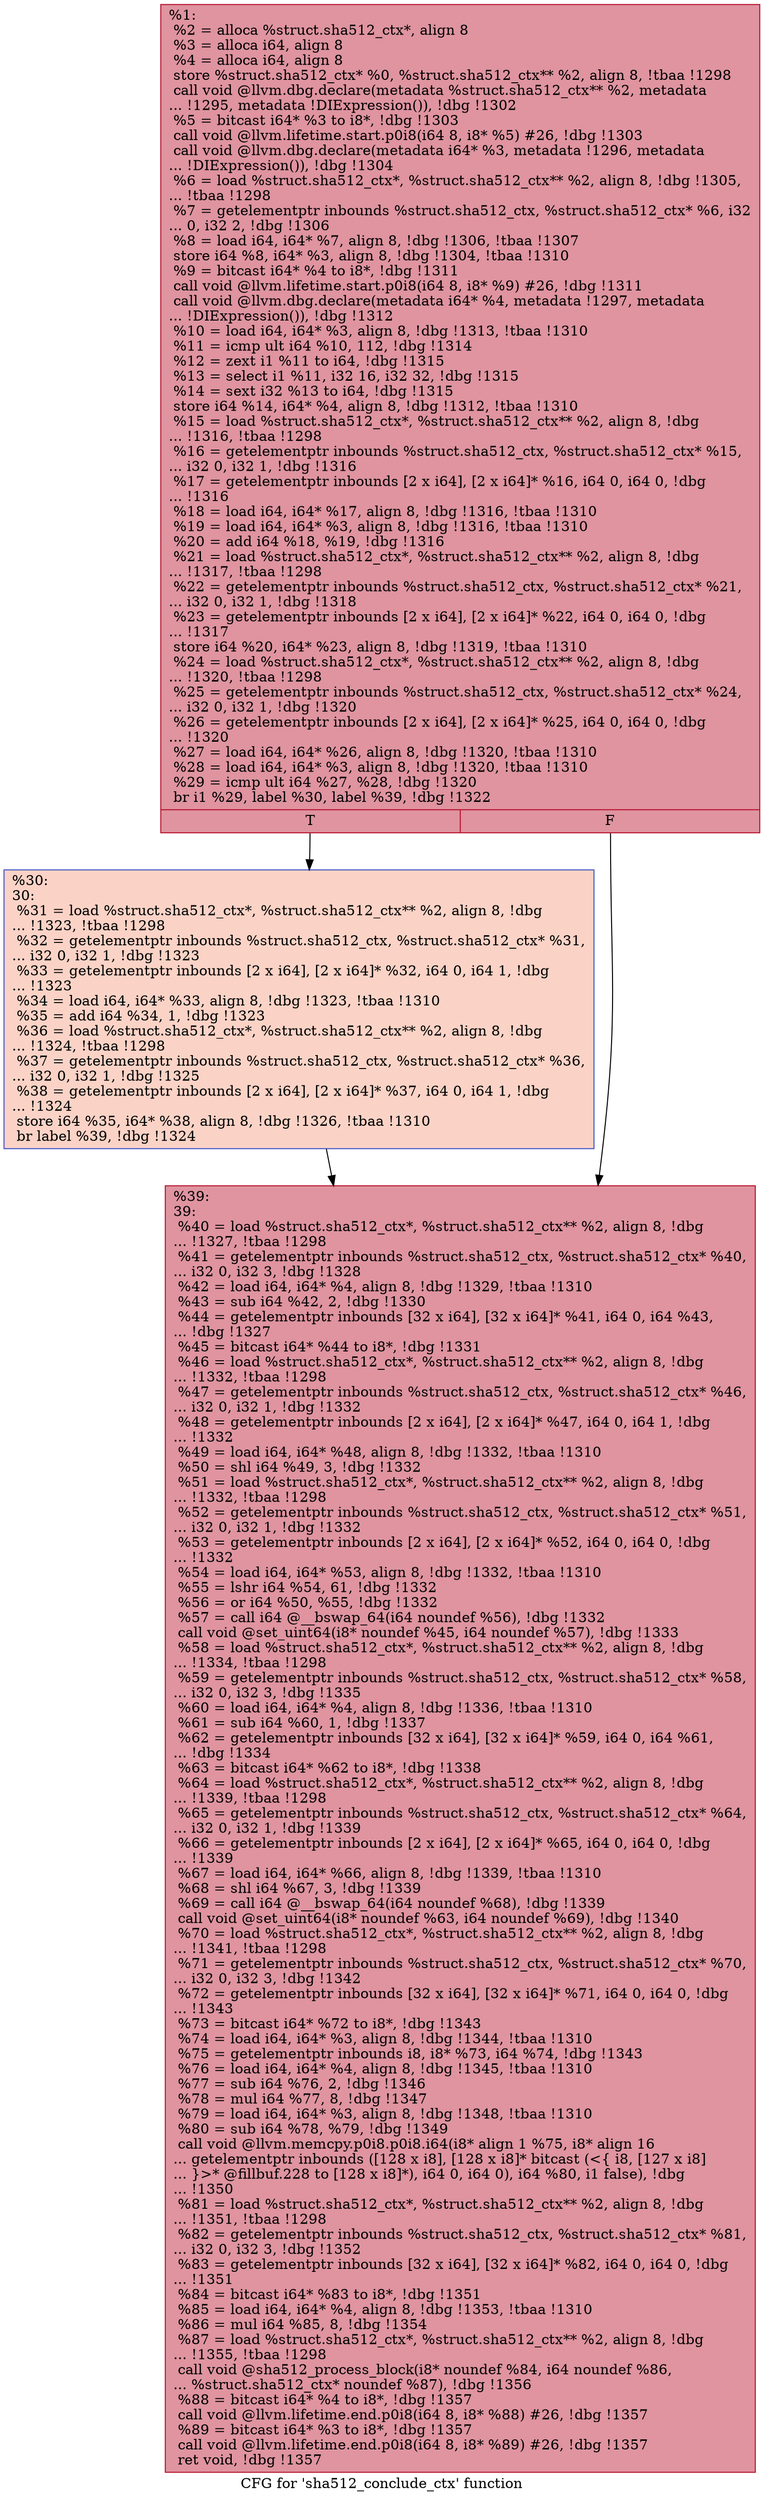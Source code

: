 digraph "CFG for 'sha512_conclude_ctx' function" {
	label="CFG for 'sha512_conclude_ctx' function";

	Node0x2282840 [shape=record,color="#b70d28ff", style=filled, fillcolor="#b70d2870",label="{%1:\l  %2 = alloca %struct.sha512_ctx*, align 8\l  %3 = alloca i64, align 8\l  %4 = alloca i64, align 8\l  store %struct.sha512_ctx* %0, %struct.sha512_ctx** %2, align 8, !tbaa !1298\l  call void @llvm.dbg.declare(metadata %struct.sha512_ctx** %2, metadata\l... !1295, metadata !DIExpression()), !dbg !1302\l  %5 = bitcast i64* %3 to i8*, !dbg !1303\l  call void @llvm.lifetime.start.p0i8(i64 8, i8* %5) #26, !dbg !1303\l  call void @llvm.dbg.declare(metadata i64* %3, metadata !1296, metadata\l... !DIExpression()), !dbg !1304\l  %6 = load %struct.sha512_ctx*, %struct.sha512_ctx** %2, align 8, !dbg !1305,\l... !tbaa !1298\l  %7 = getelementptr inbounds %struct.sha512_ctx, %struct.sha512_ctx* %6, i32\l... 0, i32 2, !dbg !1306\l  %8 = load i64, i64* %7, align 8, !dbg !1306, !tbaa !1307\l  store i64 %8, i64* %3, align 8, !dbg !1304, !tbaa !1310\l  %9 = bitcast i64* %4 to i8*, !dbg !1311\l  call void @llvm.lifetime.start.p0i8(i64 8, i8* %9) #26, !dbg !1311\l  call void @llvm.dbg.declare(metadata i64* %4, metadata !1297, metadata\l... !DIExpression()), !dbg !1312\l  %10 = load i64, i64* %3, align 8, !dbg !1313, !tbaa !1310\l  %11 = icmp ult i64 %10, 112, !dbg !1314\l  %12 = zext i1 %11 to i64, !dbg !1315\l  %13 = select i1 %11, i32 16, i32 32, !dbg !1315\l  %14 = sext i32 %13 to i64, !dbg !1315\l  store i64 %14, i64* %4, align 8, !dbg !1312, !tbaa !1310\l  %15 = load %struct.sha512_ctx*, %struct.sha512_ctx** %2, align 8, !dbg\l... !1316, !tbaa !1298\l  %16 = getelementptr inbounds %struct.sha512_ctx, %struct.sha512_ctx* %15,\l... i32 0, i32 1, !dbg !1316\l  %17 = getelementptr inbounds [2 x i64], [2 x i64]* %16, i64 0, i64 0, !dbg\l... !1316\l  %18 = load i64, i64* %17, align 8, !dbg !1316, !tbaa !1310\l  %19 = load i64, i64* %3, align 8, !dbg !1316, !tbaa !1310\l  %20 = add i64 %18, %19, !dbg !1316\l  %21 = load %struct.sha512_ctx*, %struct.sha512_ctx** %2, align 8, !dbg\l... !1317, !tbaa !1298\l  %22 = getelementptr inbounds %struct.sha512_ctx, %struct.sha512_ctx* %21,\l... i32 0, i32 1, !dbg !1318\l  %23 = getelementptr inbounds [2 x i64], [2 x i64]* %22, i64 0, i64 0, !dbg\l... !1317\l  store i64 %20, i64* %23, align 8, !dbg !1319, !tbaa !1310\l  %24 = load %struct.sha512_ctx*, %struct.sha512_ctx** %2, align 8, !dbg\l... !1320, !tbaa !1298\l  %25 = getelementptr inbounds %struct.sha512_ctx, %struct.sha512_ctx* %24,\l... i32 0, i32 1, !dbg !1320\l  %26 = getelementptr inbounds [2 x i64], [2 x i64]* %25, i64 0, i64 0, !dbg\l... !1320\l  %27 = load i64, i64* %26, align 8, !dbg !1320, !tbaa !1310\l  %28 = load i64, i64* %3, align 8, !dbg !1320, !tbaa !1310\l  %29 = icmp ult i64 %27, %28, !dbg !1320\l  br i1 %29, label %30, label %39, !dbg !1322\l|{<s0>T|<s1>F}}"];
	Node0x2282840:s0 -> Node0x2283410;
	Node0x2282840:s1 -> Node0x2283460;
	Node0x2283410 [shape=record,color="#3d50c3ff", style=filled, fillcolor="#f59c7d70",label="{%30:\l30:                                               \l  %31 = load %struct.sha512_ctx*, %struct.sha512_ctx** %2, align 8, !dbg\l... !1323, !tbaa !1298\l  %32 = getelementptr inbounds %struct.sha512_ctx, %struct.sha512_ctx* %31,\l... i32 0, i32 1, !dbg !1323\l  %33 = getelementptr inbounds [2 x i64], [2 x i64]* %32, i64 0, i64 1, !dbg\l... !1323\l  %34 = load i64, i64* %33, align 8, !dbg !1323, !tbaa !1310\l  %35 = add i64 %34, 1, !dbg !1323\l  %36 = load %struct.sha512_ctx*, %struct.sha512_ctx** %2, align 8, !dbg\l... !1324, !tbaa !1298\l  %37 = getelementptr inbounds %struct.sha512_ctx, %struct.sha512_ctx* %36,\l... i32 0, i32 1, !dbg !1325\l  %38 = getelementptr inbounds [2 x i64], [2 x i64]* %37, i64 0, i64 1, !dbg\l... !1324\l  store i64 %35, i64* %38, align 8, !dbg !1326, !tbaa !1310\l  br label %39, !dbg !1324\l}"];
	Node0x2283410 -> Node0x2283460;
	Node0x2283460 [shape=record,color="#b70d28ff", style=filled, fillcolor="#b70d2870",label="{%39:\l39:                                               \l  %40 = load %struct.sha512_ctx*, %struct.sha512_ctx** %2, align 8, !dbg\l... !1327, !tbaa !1298\l  %41 = getelementptr inbounds %struct.sha512_ctx, %struct.sha512_ctx* %40,\l... i32 0, i32 3, !dbg !1328\l  %42 = load i64, i64* %4, align 8, !dbg !1329, !tbaa !1310\l  %43 = sub i64 %42, 2, !dbg !1330\l  %44 = getelementptr inbounds [32 x i64], [32 x i64]* %41, i64 0, i64 %43,\l... !dbg !1327\l  %45 = bitcast i64* %44 to i8*, !dbg !1331\l  %46 = load %struct.sha512_ctx*, %struct.sha512_ctx** %2, align 8, !dbg\l... !1332, !tbaa !1298\l  %47 = getelementptr inbounds %struct.sha512_ctx, %struct.sha512_ctx* %46,\l... i32 0, i32 1, !dbg !1332\l  %48 = getelementptr inbounds [2 x i64], [2 x i64]* %47, i64 0, i64 1, !dbg\l... !1332\l  %49 = load i64, i64* %48, align 8, !dbg !1332, !tbaa !1310\l  %50 = shl i64 %49, 3, !dbg !1332\l  %51 = load %struct.sha512_ctx*, %struct.sha512_ctx** %2, align 8, !dbg\l... !1332, !tbaa !1298\l  %52 = getelementptr inbounds %struct.sha512_ctx, %struct.sha512_ctx* %51,\l... i32 0, i32 1, !dbg !1332\l  %53 = getelementptr inbounds [2 x i64], [2 x i64]* %52, i64 0, i64 0, !dbg\l... !1332\l  %54 = load i64, i64* %53, align 8, !dbg !1332, !tbaa !1310\l  %55 = lshr i64 %54, 61, !dbg !1332\l  %56 = or i64 %50, %55, !dbg !1332\l  %57 = call i64 @__bswap_64(i64 noundef %56), !dbg !1332\l  call void @set_uint64(i8* noundef %45, i64 noundef %57), !dbg !1333\l  %58 = load %struct.sha512_ctx*, %struct.sha512_ctx** %2, align 8, !dbg\l... !1334, !tbaa !1298\l  %59 = getelementptr inbounds %struct.sha512_ctx, %struct.sha512_ctx* %58,\l... i32 0, i32 3, !dbg !1335\l  %60 = load i64, i64* %4, align 8, !dbg !1336, !tbaa !1310\l  %61 = sub i64 %60, 1, !dbg !1337\l  %62 = getelementptr inbounds [32 x i64], [32 x i64]* %59, i64 0, i64 %61,\l... !dbg !1334\l  %63 = bitcast i64* %62 to i8*, !dbg !1338\l  %64 = load %struct.sha512_ctx*, %struct.sha512_ctx** %2, align 8, !dbg\l... !1339, !tbaa !1298\l  %65 = getelementptr inbounds %struct.sha512_ctx, %struct.sha512_ctx* %64,\l... i32 0, i32 1, !dbg !1339\l  %66 = getelementptr inbounds [2 x i64], [2 x i64]* %65, i64 0, i64 0, !dbg\l... !1339\l  %67 = load i64, i64* %66, align 8, !dbg !1339, !tbaa !1310\l  %68 = shl i64 %67, 3, !dbg !1339\l  %69 = call i64 @__bswap_64(i64 noundef %68), !dbg !1339\l  call void @set_uint64(i8* noundef %63, i64 noundef %69), !dbg !1340\l  %70 = load %struct.sha512_ctx*, %struct.sha512_ctx** %2, align 8, !dbg\l... !1341, !tbaa !1298\l  %71 = getelementptr inbounds %struct.sha512_ctx, %struct.sha512_ctx* %70,\l... i32 0, i32 3, !dbg !1342\l  %72 = getelementptr inbounds [32 x i64], [32 x i64]* %71, i64 0, i64 0, !dbg\l... !1343\l  %73 = bitcast i64* %72 to i8*, !dbg !1343\l  %74 = load i64, i64* %3, align 8, !dbg !1344, !tbaa !1310\l  %75 = getelementptr inbounds i8, i8* %73, i64 %74, !dbg !1343\l  %76 = load i64, i64* %4, align 8, !dbg !1345, !tbaa !1310\l  %77 = sub i64 %76, 2, !dbg !1346\l  %78 = mul i64 %77, 8, !dbg !1347\l  %79 = load i64, i64* %3, align 8, !dbg !1348, !tbaa !1310\l  %80 = sub i64 %78, %79, !dbg !1349\l  call void @llvm.memcpy.p0i8.p0i8.i64(i8* align 1 %75, i8* align 16\l... getelementptr inbounds ([128 x i8], [128 x i8]* bitcast (\<\{ i8, [127 x i8]\l... \}\>* @fillbuf.228 to [128 x i8]*), i64 0, i64 0), i64 %80, i1 false), !dbg\l... !1350\l  %81 = load %struct.sha512_ctx*, %struct.sha512_ctx** %2, align 8, !dbg\l... !1351, !tbaa !1298\l  %82 = getelementptr inbounds %struct.sha512_ctx, %struct.sha512_ctx* %81,\l... i32 0, i32 3, !dbg !1352\l  %83 = getelementptr inbounds [32 x i64], [32 x i64]* %82, i64 0, i64 0, !dbg\l... !1351\l  %84 = bitcast i64* %83 to i8*, !dbg !1351\l  %85 = load i64, i64* %4, align 8, !dbg !1353, !tbaa !1310\l  %86 = mul i64 %85, 8, !dbg !1354\l  %87 = load %struct.sha512_ctx*, %struct.sha512_ctx** %2, align 8, !dbg\l... !1355, !tbaa !1298\l  call void @sha512_process_block(i8* noundef %84, i64 noundef %86,\l... %struct.sha512_ctx* noundef %87), !dbg !1356\l  %88 = bitcast i64* %4 to i8*, !dbg !1357\l  call void @llvm.lifetime.end.p0i8(i64 8, i8* %88) #26, !dbg !1357\l  %89 = bitcast i64* %3 to i8*, !dbg !1357\l  call void @llvm.lifetime.end.p0i8(i64 8, i8* %89) #26, !dbg !1357\l  ret void, !dbg !1357\l}"];
}

